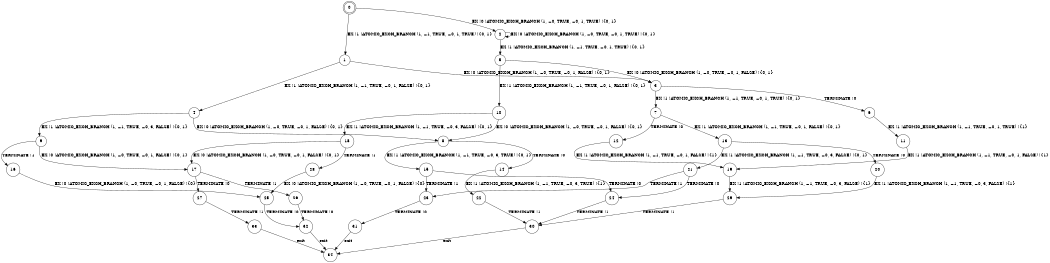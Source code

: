 digraph BCG {
size = "7, 10.5";
center = TRUE;
node [shape = circle];
0 [peripheries = 2];
0 -> 1 [label = "EX !1 !ATOMIC_EXCH_BRANCH (1, +1, TRUE, +0, 1, TRUE) !{0, 1}"];
0 -> 2 [label = "EX !0 !ATOMIC_EXCH_BRANCH (1, +0, TRUE, +0, 1, TRUE) !{0, 1}"];
1 -> 3 [label = "EX !0 !ATOMIC_EXCH_BRANCH (1, +0, TRUE, +0, 1, FALSE) !{0, 1}"];
1 -> 4 [label = "EX !1 !ATOMIC_EXCH_BRANCH (1, +1, TRUE, +0, 1, FALSE) !{0, 1}"];
2 -> 5 [label = "EX !1 !ATOMIC_EXCH_BRANCH (1, +1, TRUE, +0, 1, TRUE) !{0, 1}"];
2 -> 2 [label = "EX !0 !ATOMIC_EXCH_BRANCH (1, +0, TRUE, +0, 1, TRUE) !{0, 1}"];
3 -> 6 [label = "TERMINATE !0"];
3 -> 7 [label = "EX !1 !ATOMIC_EXCH_BRANCH (1, +1, TRUE, +0, 1, TRUE) !{0, 1}"];
4 -> 8 [label = "EX !0 !ATOMIC_EXCH_BRANCH (1, +0, TRUE, +0, 1, FALSE) !{0, 1}"];
4 -> 9 [label = "EX !1 !ATOMIC_EXCH_BRANCH (1, +1, TRUE, +0, 3, FALSE) !{0, 1}"];
5 -> 10 [label = "EX !1 !ATOMIC_EXCH_BRANCH (1, +1, TRUE, +0, 1, FALSE) !{0, 1}"];
5 -> 3 [label = "EX !0 !ATOMIC_EXCH_BRANCH (1, +0, TRUE, +0, 1, FALSE) !{0, 1}"];
6 -> 11 [label = "EX !1 !ATOMIC_EXCH_BRANCH (1, +1, TRUE, +0, 1, TRUE) !{1}"];
7 -> 12 [label = "TERMINATE !0"];
7 -> 13 [label = "EX !1 !ATOMIC_EXCH_BRANCH (1, +1, TRUE, +0, 1, FALSE) !{0, 1}"];
8 -> 14 [label = "TERMINATE !0"];
8 -> 15 [label = "EX !1 !ATOMIC_EXCH_BRANCH (1, +1, TRUE, +0, 3, TRUE) !{0, 1}"];
9 -> 16 [label = "TERMINATE !1"];
9 -> 17 [label = "EX !0 !ATOMIC_EXCH_BRANCH (1, +0, TRUE, +0, 1, FALSE) !{0, 1}"];
10 -> 18 [label = "EX !1 !ATOMIC_EXCH_BRANCH (1, +1, TRUE, +0, 3, FALSE) !{0, 1}"];
10 -> 8 [label = "EX !0 !ATOMIC_EXCH_BRANCH (1, +0, TRUE, +0, 1, FALSE) !{0, 1}"];
11 -> 19 [label = "EX !1 !ATOMIC_EXCH_BRANCH (1, +1, TRUE, +0, 1, FALSE) !{1}"];
12 -> 19 [label = "EX !1 !ATOMIC_EXCH_BRANCH (1, +1, TRUE, +0, 1, FALSE) !{1}"];
13 -> 20 [label = "TERMINATE !0"];
13 -> 21 [label = "EX !1 !ATOMIC_EXCH_BRANCH (1, +1, TRUE, +0, 3, FALSE) !{0, 1}"];
14 -> 22 [label = "EX !1 !ATOMIC_EXCH_BRANCH (1, +1, TRUE, +0, 3, TRUE) !{1}"];
15 -> 23 [label = "TERMINATE !1"];
15 -> 24 [label = "TERMINATE !0"];
16 -> 25 [label = "EX !0 !ATOMIC_EXCH_BRANCH (1, +0, TRUE, +0, 1, FALSE) !{0}"];
17 -> 26 [label = "TERMINATE !1"];
17 -> 27 [label = "TERMINATE !0"];
18 -> 28 [label = "TERMINATE !1"];
18 -> 17 [label = "EX !0 !ATOMIC_EXCH_BRANCH (1, +0, TRUE, +0, 1, FALSE) !{0, 1}"];
19 -> 29 [label = "EX !1 !ATOMIC_EXCH_BRANCH (1, +1, TRUE, +0, 3, FALSE) !{1}"];
20 -> 29 [label = "EX !1 !ATOMIC_EXCH_BRANCH (1, +1, TRUE, +0, 3, FALSE) !{1}"];
21 -> 23 [label = "TERMINATE !1"];
21 -> 24 [label = "TERMINATE !0"];
22 -> 30 [label = "TERMINATE !1"];
23 -> 31 [label = "TERMINATE !0"];
24 -> 30 [label = "TERMINATE !1"];
25 -> 32 [label = "TERMINATE !0"];
26 -> 32 [label = "TERMINATE !0"];
27 -> 33 [label = "TERMINATE !1"];
28 -> 25 [label = "EX !0 !ATOMIC_EXCH_BRANCH (1, +0, TRUE, +0, 1, FALSE) !{0}"];
29 -> 30 [label = "TERMINATE !1"];
30 -> 34 [label = "exit"];
31 -> 34 [label = "exit"];
32 -> 34 [label = "exit"];
33 -> 34 [label = "exit"];
}
